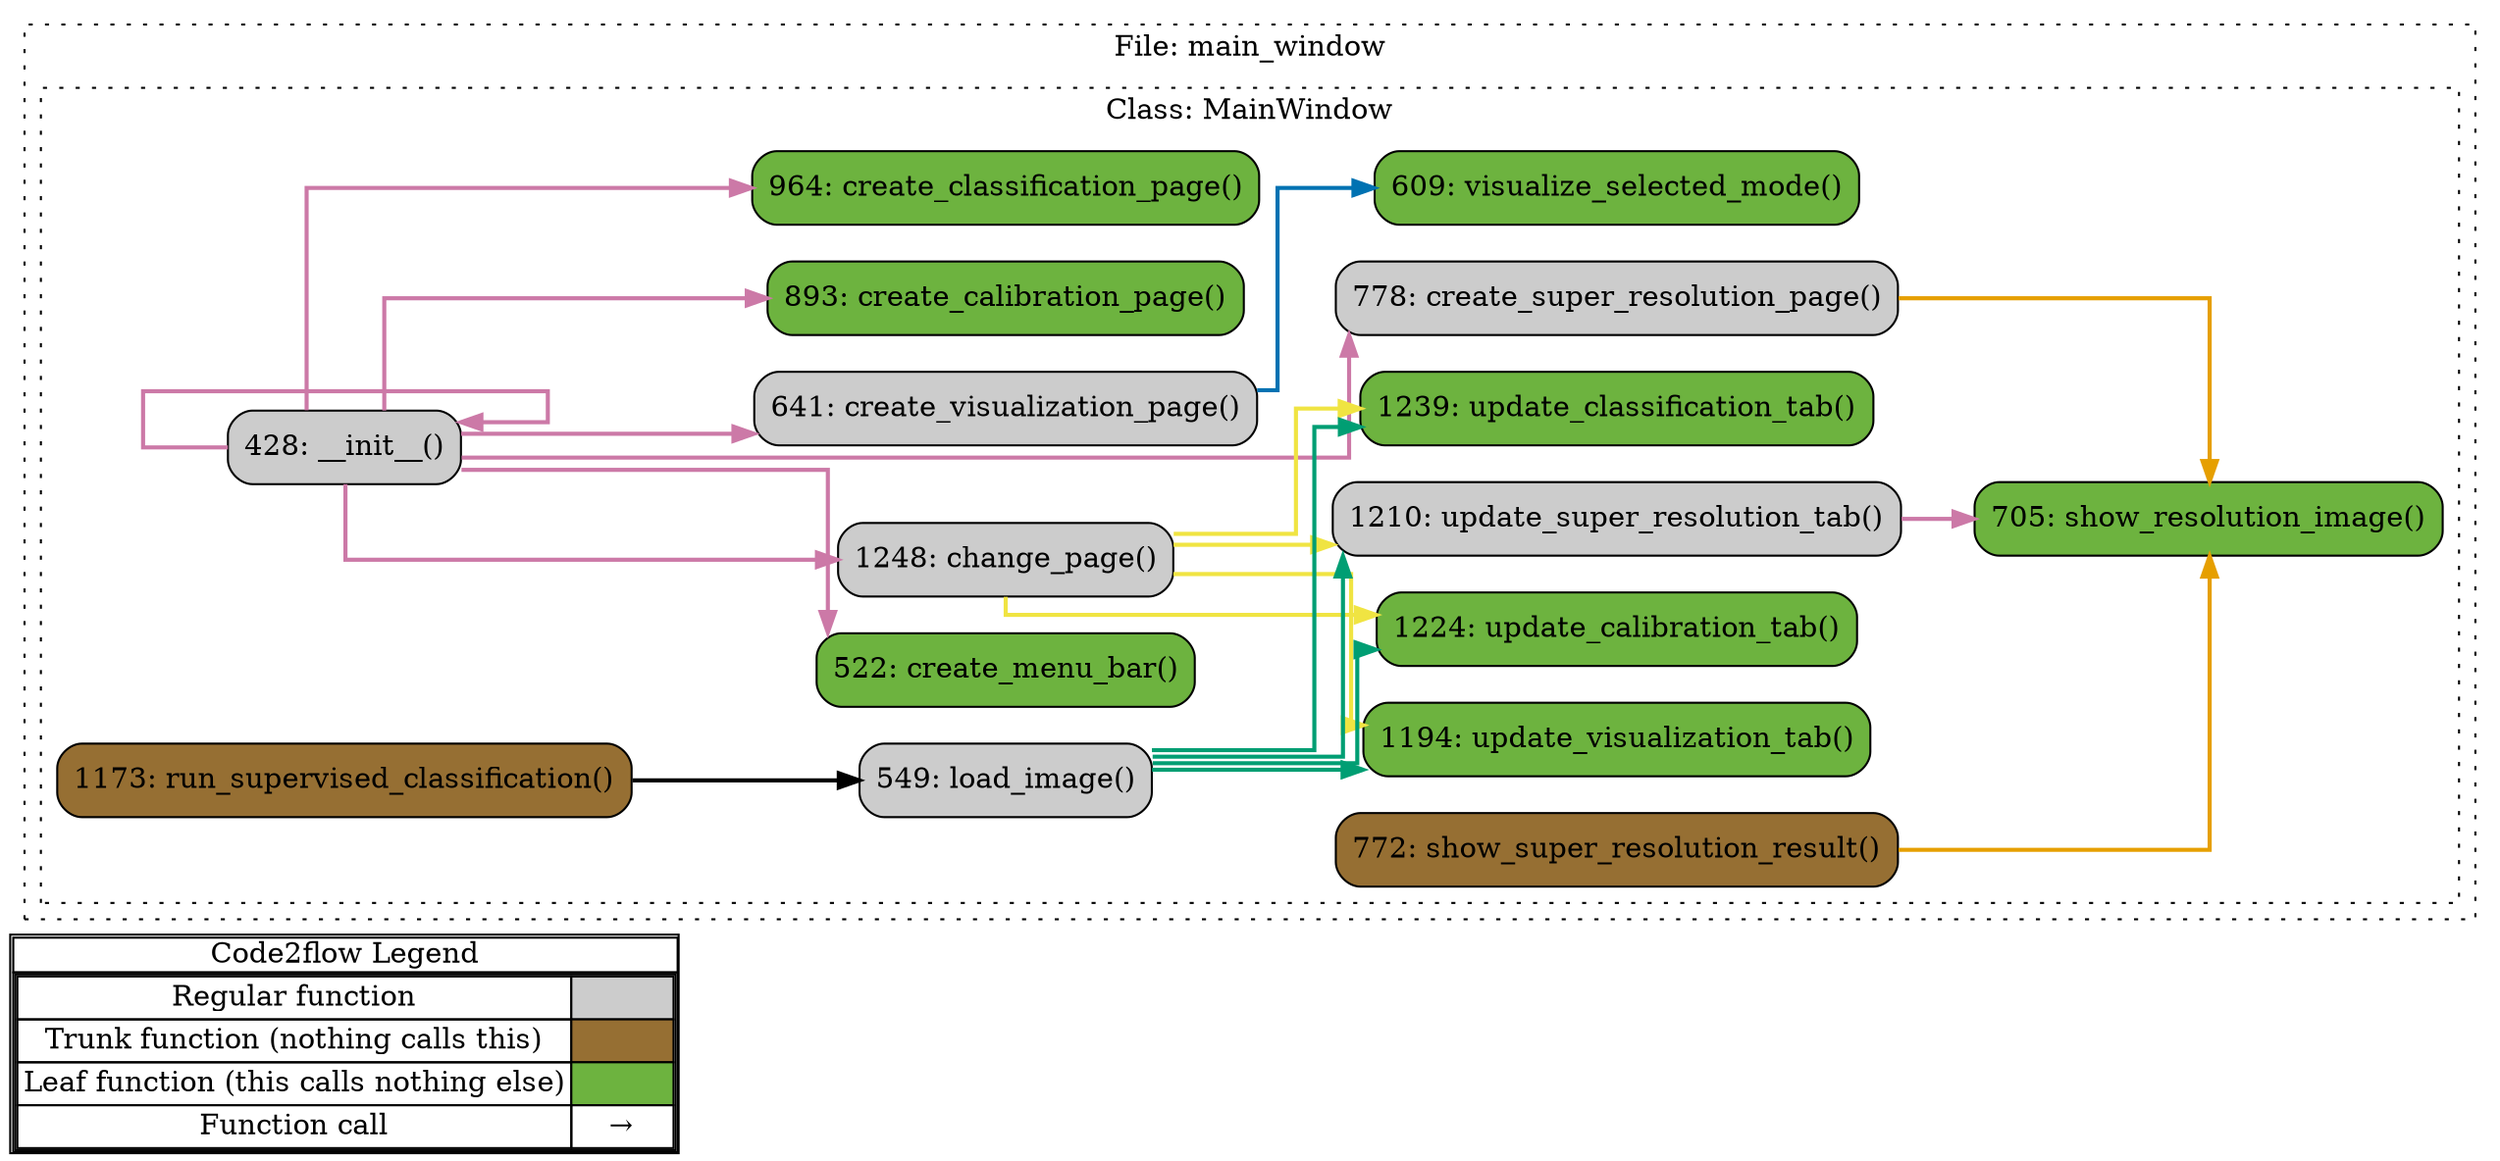 digraph G {
concentrate=true;
splines="ortho";
rankdir="LR";
subgraph legend{
    rank = min;
    label = "legend";
    Legend [shape=none, margin=0, label = <
        <table cellspacing="0" cellpadding="0" border="1"><tr><td>Code2flow Legend</td></tr><tr><td>
        <table cellspacing="0">
        <tr><td>Regular function</td><td width="50px" bgcolor='#cccccc'></td></tr>
        <tr><td>Trunk function (nothing calls this)</td><td bgcolor='#966F33'></td></tr>
        <tr><td>Leaf function (this calls nothing else)</td><td bgcolor='#6db33f'></td></tr>
        <tr><td>Function call</td><td><font color='black'>&#8594;</font></td></tr>
        </table></td></tr></table>
        >];
}node_c2f74edf [label="428: __init__()" name="main_window::MainWindow.__init__" shape="rect" style="rounded,filled" fillcolor="#cccccc" ];
node_d1019adc [label="1248: change_page()" name="main_window::MainWindow.change_page" shape="rect" style="rounded,filled" fillcolor="#cccccc" ];
node_d850de79 [label="893: create_calibration_page()" name="main_window::MainWindow.create_calibration_page" shape="rect" style="rounded,filled" fillcolor="#6db33f" ];
node_7466ab1a [label="964: create_classification_page()" name="main_window::MainWindow.create_classification_page" shape="rect" style="rounded,filled" fillcolor="#6db33f" ];
node_e3cbd203 [label="522: create_menu_bar()" name="main_window::MainWindow.create_menu_bar" shape="rect" style="rounded,filled" fillcolor="#6db33f" ];
node_d037daa1 [label="778: create_super_resolution_page()" name="main_window::MainWindow.create_super_resolution_page" shape="rect" style="rounded,filled" fillcolor="#cccccc" ];
node_a05c7abd [label="641: create_visualization_page()" name="main_window::MainWindow.create_visualization_page" shape="rect" style="rounded,filled" fillcolor="#cccccc" ];
node_46937043 [label="549: load_image()" name="main_window::MainWindow.load_image" shape="rect" style="rounded,filled" fillcolor="#cccccc" ];
node_61817b98 [label="1173: run_supervised_classification()" name="main_window::MainWindow.run_supervised_classification" shape="rect" style="rounded,filled" fillcolor="#966F33" ];
node_85c1a56d [label="705: show_resolution_image()" name="main_window::MainWindow.show_resolution_image" shape="rect" style="rounded,filled" fillcolor="#6db33f" ];
node_7fbbee29 [label="772: show_super_resolution_result()" name="main_window::MainWindow.show_super_resolution_result" shape="rect" style="rounded,filled" fillcolor="#966F33" ];
node_ba104b43 [label="1224: update_calibration_tab()" name="main_window::MainWindow.update_calibration_tab" shape="rect" style="rounded,filled" fillcolor="#6db33f" ];
node_05163390 [label="1239: update_classification_tab()" name="main_window::MainWindow.update_classification_tab" shape="rect" style="rounded,filled" fillcolor="#6db33f" ];
node_6b9eda67 [label="1210: update_super_resolution_tab()" name="main_window::MainWindow.update_super_resolution_tab" shape="rect" style="rounded,filled" fillcolor="#cccccc" ];
node_3127a5d3 [label="1194: update_visualization_tab()" name="main_window::MainWindow.update_visualization_tab" shape="rect" style="rounded,filled" fillcolor="#6db33f" ];
node_0bf16872 [label="609: visualize_selected_mode()" name="main_window::MainWindow.visualize_selected_mode" shape="rect" style="rounded,filled" fillcolor="#6db33f" ];
node_c2f74edf -> node_c2f74edf [color="#CC79A7" penwidth="2"];
node_c2f74edf -> node_d1019adc [color="#CC79A7" penwidth="2"];
node_c2f74edf -> node_d850de79 [color="#CC79A7" penwidth="2"];
node_c2f74edf -> node_7466ab1a [color="#CC79A7" penwidth="2"];
node_c2f74edf -> node_e3cbd203 [color="#CC79A7" penwidth="2"];
node_c2f74edf -> node_d037daa1 [color="#CC79A7" penwidth="2"];
node_c2f74edf -> node_a05c7abd [color="#CC79A7" penwidth="2"];
node_d1019adc -> node_ba104b43 [color="#F0E442" penwidth="2"];
node_d1019adc -> node_05163390 [color="#F0E442" penwidth="2"];
node_d1019adc -> node_6b9eda67 [color="#F0E442" penwidth="2"];
node_d1019adc -> node_3127a5d3 [color="#F0E442" penwidth="2"];
node_d037daa1 -> node_85c1a56d [color="#E69F00" penwidth="2"];
node_d037daa1 -> node_85c1a56d [color="#E69F00" penwidth="2"];
node_a05c7abd -> node_0bf16872 [color="#0072B2" penwidth="2"];
node_a05c7abd -> node_0bf16872 [color="#0072B2" penwidth="2"];
node_a05c7abd -> node_0bf16872 [color="#0072B2" penwidth="2"];
node_a05c7abd -> node_0bf16872 [color="#0072B2" penwidth="2"];
node_a05c7abd -> node_0bf16872 [color="#0072B2" penwidth="2"];
node_a05c7abd -> node_0bf16872 [color="#0072B2" penwidth="2"];
node_a05c7abd -> node_0bf16872 [color="#0072B2" penwidth="2"];
node_a05c7abd -> node_0bf16872 [color="#0072B2" penwidth="2"];
node_46937043 -> node_ba104b43 [color="#009E73" penwidth="2"];
node_46937043 -> node_05163390 [color="#009E73" penwidth="2"];
node_46937043 -> node_6b9eda67 [color="#009E73" penwidth="2"];
node_46937043 -> node_3127a5d3 [color="#009E73" penwidth="2"];
node_61817b98 -> node_46937043 [color="#000000" penwidth="2"];
node_7fbbee29 -> node_85c1a56d [color="#E69F00" penwidth="2"];
node_6b9eda67 -> node_85c1a56d [color="#CC79A7" penwidth="2"];
subgraph cluster_a222c474 {
    label="File: main_window";
    name="main_window";
    style="filled";
    graph[style=dotted];
    subgraph cluster_ef30ffd2 {
        node_c2f74edf node_e3cbd203 node_46937043 node_0bf16872 node_a05c7abd node_85c1a56d node_7fbbee29 node_d037daa1 node_d850de79 node_7466ab1a node_61817b98 node_3127a5d3 node_6b9eda67 node_ba104b43 node_05163390 node_d1019adc;
        label="Class: MainWindow";
        name="MainWindow";
        style="filled";
        graph[style=dotted];
    };
};
}
